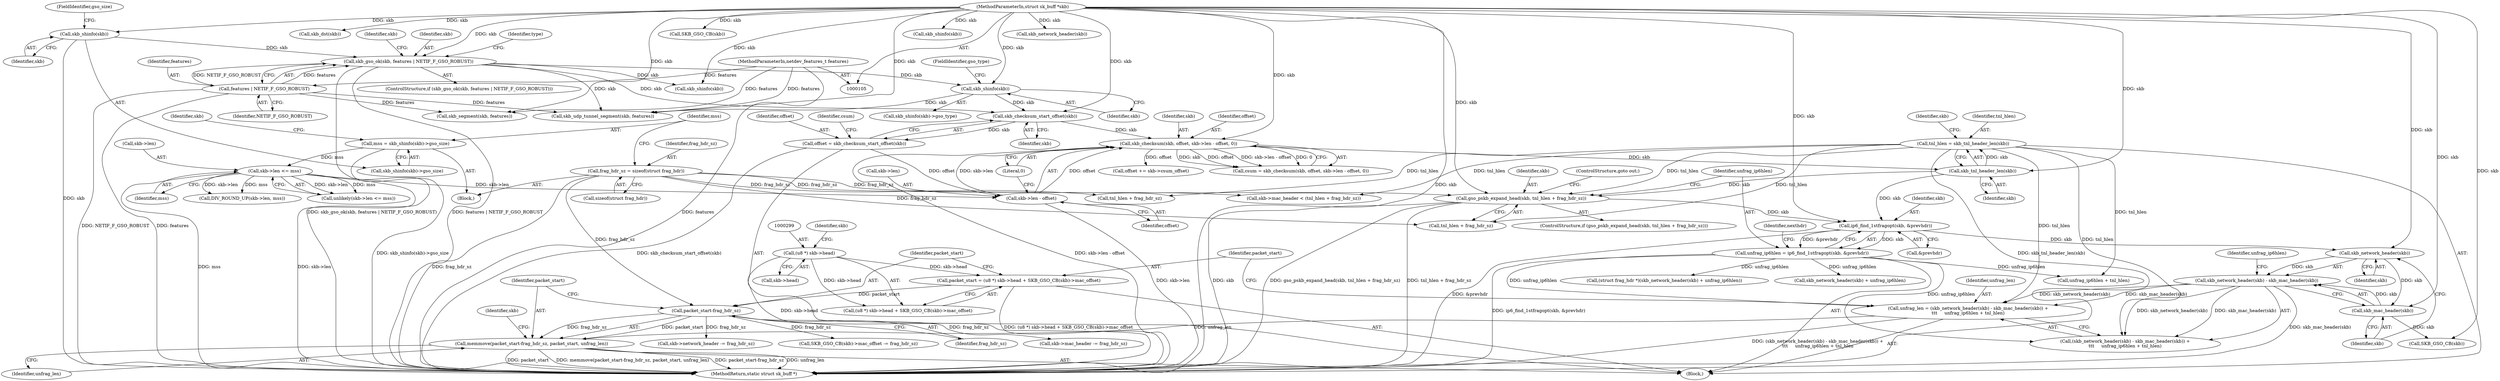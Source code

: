 digraph "0_linux_0e033e04c2678dbbe74a46b23fffb7bb918c288e@API" {
"1000307" [label="(Call,memmove(packet_start-frag_hdr_sz, packet_start, unfrag_len))"];
"1000308" [label="(Call,packet_start-frag_hdr_sz)"];
"1000295" [label="(Call,packet_start = (u8 *) skb->head + SKB_GSO_CB(skb)->mac_offset)"];
"1000298" [label="(Call,(u8 *) skb->head)"];
"1000123" [label="(Call,frag_hdr_sz = sizeof(struct frag_hdr))"];
"1000284" [label="(Call,unfrag_len = (skb_network_header(skb) - skb_mac_header(skb)) +\n\t\t\t     unfrag_ip6hlen + tnl_hlen)"];
"1000287" [label="(Call,skb_network_header(skb) - skb_mac_header(skb))"];
"1000288" [label="(Call,skb_network_header(skb))"];
"1000272" [label="(Call,ip6_find_1stfragopt(skb, &prevhdr))"];
"1000252" [label="(Call,skb_tnl_header_len(skb))"];
"1000220" [label="(Call,skb_checksum(skb, offset, skb->len - offset, 0))"];
"1000216" [label="(Call,skb_checksum_start_offset(skb))"];
"1000145" [label="(Call,skb_gso_ok(skb, features | NETIF_F_GSO_ROBUST))"];
"1000133" [label="(Call,skb_shinfo(skb))"];
"1000106" [label="(MethodParameterIn,struct sk_buff *skb)"];
"1000147" [label="(Call,features | NETIF_F_GSO_ROBUST)"];
"1000107" [label="(MethodParameterIn,netdev_features_t features)"];
"1000203" [label="(Call,skb_shinfo(skb))"];
"1000223" [label="(Call,skb->len - offset)"];
"1000138" [label="(Call,skb->len <= mss)"];
"1000130" [label="(Call,mss = skb_shinfo(skb)->gso_size)"];
"1000214" [label="(Call,offset = skb_checksum_start_offset(skb))"];
"1000264" [label="(Call,gso_pskb_expand_head(skb, tnl_hlen + frag_hdr_sz))"];
"1000250" [label="(Call,tnl_hlen = skb_tnl_header_len(skb))"];
"1000290" [label="(Call,skb_mac_header(skb))"];
"1000270" [label="(Call,unfrag_ip6hlen = ip6_find_1stfragopt(skb, &prevhdr))"];
"1000309" [label="(Identifier,packet_start)"];
"1000146" [label="(Identifier,skb)"];
"1000145" [label="(Call,skb_gso_ok(skb, features | NETIF_F_GSO_ROBUST))"];
"1000311" [label="(Identifier,packet_start)"];
"1000333" [label="(Call,skb_network_header(skb) + unfrag_ip6hlen)"];
"1000285" [label="(Identifier,unfrag_len)"];
"1000287" [label="(Call,skb_network_header(skb) - skb_mac_header(skb))"];
"1000265" [label="(Identifier,skb)"];
"1000295" [label="(Call,packet_start = (u8 *) skb->head + SKB_GSO_CB(skb)->mac_offset)"];
"1000271" [label="(Identifier,unfrag_ip6hlen)"];
"1000331" [label="(Call,(struct frag_hdr *)(skb_network_header(skb) + unfrag_ip6hlen))"];
"1000134" [label="(Identifier,skb)"];
"1000255" [label="(Call,skb->mac_header < (tnl_hlen + frag_hdr_sz))"];
"1000263" [label="(ControlStructure,if (gso_pskb_expand_head(skb, tnl_hlen + frag_hdr_sz)))"];
"1000351" [label="(Call,skb_dst(skb))"];
"1000213" [label="(Block,)"];
"1000215" [label="(Identifier,offset)"];
"1000251" [label="(Identifier,tnl_hlen)"];
"1000205" [label="(FieldIdentifier,gso_type)"];
"1000202" [label="(Call,skb_shinfo(skb)->gso_type)"];
"1000133" [label="(Call,skb_shinfo(skb))"];
"1000139" [label="(Call,skb->len)"];
"1000130" [label="(Call,mss = skb_shinfo(skb)->gso_size)"];
"1000219" [label="(Identifier,csum)"];
"1000286" [label="(Call,(skb_network_header(skb) - skb_mac_header(skb)) +\n\t\t\t     unfrag_ip6hlen + tnl_hlen)"];
"1000277" [label="(Identifier,nexthdr)"];
"1000222" [label="(Identifier,offset)"];
"1000315" [label="(Call,SKB_GSO_CB(skb))"];
"1000284" [label="(Call,unfrag_len = (skb_network_header(skb) - skb_mac_header(skb)) +\n\t\t\t     unfrag_ip6hlen + tnl_hlen)"];
"1000296" [label="(Identifier,packet_start)"];
"1000355" [label="(Call,skb_segment(skb, features))"];
"1000305" [label="(Identifier,skb)"];
"1000269" [label="(ControlStructure,goto out;)"];
"1000273" [label="(Identifier,skb)"];
"1000147" [label="(Call,features | NETIF_F_GSO_ROBUST)"];
"1000297" [label="(Call,(u8 *) skb->head + SKB_GSO_CB(skb)->mac_offset)"];
"1000253" [label="(Identifier,skb)"];
"1000312" [label="(Identifier,unfrag_len)"];
"1000292" [label="(Call,unfrag_ip6hlen + tnl_hlen)"];
"1000138" [label="(Call,skb->len <= mss)"];
"1000252" [label="(Call,skb_tnl_header_len(skb))"];
"1000108" [label="(Block,)"];
"1000229" [label="(Call,offset += skb->csum_offset)"];
"1000223" [label="(Call,skb->len - offset)"];
"1000153" [label="(Identifier,type)"];
"1000291" [label="(Identifier,skb)"];
"1000107" [label="(MethodParameterIn,netdev_features_t features)"];
"1000316" [label="(Identifier,skb)"];
"1000290" [label="(Call,skb_mac_header(skb))"];
"1000187" [label="(Call,DIV_ROUND_UP(skb->len, mss))"];
"1000270" [label="(Call,unfrag_ip6hlen = ip6_find_1stfragopt(skb, &prevhdr))"];
"1000123" [label="(Call,frag_hdr_sz = sizeof(struct frag_hdr))"];
"1000131" [label="(Identifier,mss)"];
"1000140" [label="(Identifier,skb)"];
"1000209" [label="(Call,skb_udp_tunnel_segment(skb, features))"];
"1000257" [label="(Identifier,skb)"];
"1000137" [label="(Call,unlikely(skb->len <= mss))"];
"1000221" [label="(Identifier,skb)"];
"1000319" [label="(Call,skb->mac_header -= frag_hdr_sz)"];
"1000199" [label="(Identifier,skb)"];
"1000155" [label="(Call,skb_shinfo(skb))"];
"1000204" [label="(Identifier,skb)"];
"1000144" [label="(ControlStructure,if (skb_gso_ok(skb, features | NETIF_F_GSO_ROBUST)))"];
"1000218" [label="(Call,csum = skb_checksum(skb, offset, skb->len - offset, 0))"];
"1000124" [label="(Identifier,frag_hdr_sz)"];
"1000293" [label="(Identifier,unfrag_ip6hlen)"];
"1000184" [label="(Call,skb_shinfo(skb))"];
"1000214" [label="(Call,offset = skb_checksum_start_offset(skb))"];
"1000308" [label="(Call,packet_start-frag_hdr_sz)"];
"1000324" [label="(Call,skb->network_header -= frag_hdr_sz)"];
"1000106" [label="(MethodParameterIn,struct sk_buff *skb)"];
"1000274" [label="(Call,&prevhdr)"];
"1000298" [label="(Call,(u8 *) skb->head)"];
"1000149" [label="(Identifier,NETIF_F_GSO_ROBUST)"];
"1000264" [label="(Call,gso_pskb_expand_head(skb, tnl_hlen + frag_hdr_sz))"];
"1000272" [label="(Call,ip6_find_1stfragopt(skb, &prevhdr))"];
"1000216" [label="(Call,skb_checksum_start_offset(skb))"];
"1000361" [label="(MethodReturn,static struct sk_buff *)"];
"1000313" [label="(Call,SKB_GSO_CB(skb)->mac_offset -= frag_hdr_sz)"];
"1000266" [label="(Call,tnl_hlen + frag_hdr_sz)"];
"1000228" [label="(Literal,0)"];
"1000203" [label="(Call,skb_shinfo(skb))"];
"1000300" [label="(Call,skb->head)"];
"1000142" [label="(Identifier,mss)"];
"1000334" [label="(Call,skb_network_header(skb))"];
"1000224" [label="(Call,skb->len)"];
"1000304" [label="(Call,SKB_GSO_CB(skb))"];
"1000250" [label="(Call,tnl_hlen = skb_tnl_header_len(skb))"];
"1000288" [label="(Call,skb_network_header(skb))"];
"1000148" [label="(Identifier,features)"];
"1000125" [label="(Call,sizeof(struct frag_hdr))"];
"1000132" [label="(Call,skb_shinfo(skb)->gso_size)"];
"1000135" [label="(FieldIdentifier,gso_size)"];
"1000289" [label="(Identifier,skb)"];
"1000227" [label="(Identifier,offset)"];
"1000220" [label="(Call,skb_checksum(skb, offset, skb->len - offset, 0))"];
"1000259" [label="(Call,tnl_hlen + frag_hdr_sz)"];
"1000307" [label="(Call,memmove(packet_start-frag_hdr_sz, packet_start, unfrag_len))"];
"1000310" [label="(Identifier,frag_hdr_sz)"];
"1000217" [label="(Identifier,skb)"];
"1000307" -> "1000213"  [label="AST: "];
"1000307" -> "1000312"  [label="CFG: "];
"1000308" -> "1000307"  [label="AST: "];
"1000311" -> "1000307"  [label="AST: "];
"1000312" -> "1000307"  [label="AST: "];
"1000316" -> "1000307"  [label="CFG: "];
"1000307" -> "1000361"  [label="DDG: unfrag_len"];
"1000307" -> "1000361"  [label="DDG: packet_start"];
"1000307" -> "1000361"  [label="DDG: memmove(packet_start-frag_hdr_sz, packet_start, unfrag_len)"];
"1000307" -> "1000361"  [label="DDG: packet_start-frag_hdr_sz"];
"1000308" -> "1000307"  [label="DDG: packet_start"];
"1000308" -> "1000307"  [label="DDG: frag_hdr_sz"];
"1000284" -> "1000307"  [label="DDG: unfrag_len"];
"1000308" -> "1000310"  [label="CFG: "];
"1000309" -> "1000308"  [label="AST: "];
"1000310" -> "1000308"  [label="AST: "];
"1000311" -> "1000308"  [label="CFG: "];
"1000295" -> "1000308"  [label="DDG: packet_start"];
"1000123" -> "1000308"  [label="DDG: frag_hdr_sz"];
"1000308" -> "1000313"  [label="DDG: frag_hdr_sz"];
"1000308" -> "1000319"  [label="DDG: frag_hdr_sz"];
"1000308" -> "1000324"  [label="DDG: frag_hdr_sz"];
"1000295" -> "1000213"  [label="AST: "];
"1000295" -> "1000297"  [label="CFG: "];
"1000296" -> "1000295"  [label="AST: "];
"1000297" -> "1000295"  [label="AST: "];
"1000309" -> "1000295"  [label="CFG: "];
"1000295" -> "1000361"  [label="DDG: (u8 *) skb->head + SKB_GSO_CB(skb)->mac_offset"];
"1000298" -> "1000295"  [label="DDG: skb->head"];
"1000298" -> "1000297"  [label="AST: "];
"1000298" -> "1000300"  [label="CFG: "];
"1000299" -> "1000298"  [label="AST: "];
"1000300" -> "1000298"  [label="AST: "];
"1000305" -> "1000298"  [label="CFG: "];
"1000298" -> "1000361"  [label="DDG: skb->head"];
"1000298" -> "1000297"  [label="DDG: skb->head"];
"1000123" -> "1000108"  [label="AST: "];
"1000123" -> "1000125"  [label="CFG: "];
"1000124" -> "1000123"  [label="AST: "];
"1000125" -> "1000123"  [label="AST: "];
"1000131" -> "1000123"  [label="CFG: "];
"1000123" -> "1000361"  [label="DDG: frag_hdr_sz"];
"1000123" -> "1000255"  [label="DDG: frag_hdr_sz"];
"1000123" -> "1000259"  [label="DDG: frag_hdr_sz"];
"1000123" -> "1000264"  [label="DDG: frag_hdr_sz"];
"1000123" -> "1000266"  [label="DDG: frag_hdr_sz"];
"1000284" -> "1000213"  [label="AST: "];
"1000284" -> "1000286"  [label="CFG: "];
"1000285" -> "1000284"  [label="AST: "];
"1000286" -> "1000284"  [label="AST: "];
"1000296" -> "1000284"  [label="CFG: "];
"1000284" -> "1000361"  [label="DDG: (skb_network_header(skb) - skb_mac_header(skb)) +\n\t\t\t     unfrag_ip6hlen + tnl_hlen"];
"1000287" -> "1000284"  [label="DDG: skb_network_header(skb)"];
"1000287" -> "1000284"  [label="DDG: skb_mac_header(skb)"];
"1000270" -> "1000284"  [label="DDG: unfrag_ip6hlen"];
"1000250" -> "1000284"  [label="DDG: tnl_hlen"];
"1000287" -> "1000286"  [label="AST: "];
"1000287" -> "1000290"  [label="CFG: "];
"1000288" -> "1000287"  [label="AST: "];
"1000290" -> "1000287"  [label="AST: "];
"1000293" -> "1000287"  [label="CFG: "];
"1000287" -> "1000361"  [label="DDG: skb_mac_header(skb)"];
"1000287" -> "1000286"  [label="DDG: skb_network_header(skb)"];
"1000287" -> "1000286"  [label="DDG: skb_mac_header(skb)"];
"1000288" -> "1000287"  [label="DDG: skb"];
"1000290" -> "1000287"  [label="DDG: skb"];
"1000288" -> "1000289"  [label="CFG: "];
"1000289" -> "1000288"  [label="AST: "];
"1000291" -> "1000288"  [label="CFG: "];
"1000272" -> "1000288"  [label="DDG: skb"];
"1000106" -> "1000288"  [label="DDG: skb"];
"1000288" -> "1000290"  [label="DDG: skb"];
"1000272" -> "1000270"  [label="AST: "];
"1000272" -> "1000274"  [label="CFG: "];
"1000273" -> "1000272"  [label="AST: "];
"1000274" -> "1000272"  [label="AST: "];
"1000270" -> "1000272"  [label="CFG: "];
"1000272" -> "1000361"  [label="DDG: &prevhdr"];
"1000272" -> "1000270"  [label="DDG: skb"];
"1000272" -> "1000270"  [label="DDG: &prevhdr"];
"1000252" -> "1000272"  [label="DDG: skb"];
"1000264" -> "1000272"  [label="DDG: skb"];
"1000106" -> "1000272"  [label="DDG: skb"];
"1000252" -> "1000250"  [label="AST: "];
"1000252" -> "1000253"  [label="CFG: "];
"1000253" -> "1000252"  [label="AST: "];
"1000250" -> "1000252"  [label="CFG: "];
"1000252" -> "1000250"  [label="DDG: skb"];
"1000220" -> "1000252"  [label="DDG: skb"];
"1000106" -> "1000252"  [label="DDG: skb"];
"1000252" -> "1000264"  [label="DDG: skb"];
"1000220" -> "1000218"  [label="AST: "];
"1000220" -> "1000228"  [label="CFG: "];
"1000221" -> "1000220"  [label="AST: "];
"1000222" -> "1000220"  [label="AST: "];
"1000223" -> "1000220"  [label="AST: "];
"1000228" -> "1000220"  [label="AST: "];
"1000218" -> "1000220"  [label="CFG: "];
"1000220" -> "1000361"  [label="DDG: skb->len - offset"];
"1000220" -> "1000218"  [label="DDG: skb"];
"1000220" -> "1000218"  [label="DDG: offset"];
"1000220" -> "1000218"  [label="DDG: skb->len - offset"];
"1000220" -> "1000218"  [label="DDG: 0"];
"1000216" -> "1000220"  [label="DDG: skb"];
"1000106" -> "1000220"  [label="DDG: skb"];
"1000223" -> "1000220"  [label="DDG: offset"];
"1000223" -> "1000220"  [label="DDG: skb->len"];
"1000220" -> "1000229"  [label="DDG: offset"];
"1000216" -> "1000214"  [label="AST: "];
"1000216" -> "1000217"  [label="CFG: "];
"1000217" -> "1000216"  [label="AST: "];
"1000214" -> "1000216"  [label="CFG: "];
"1000216" -> "1000214"  [label="DDG: skb"];
"1000145" -> "1000216"  [label="DDG: skb"];
"1000203" -> "1000216"  [label="DDG: skb"];
"1000106" -> "1000216"  [label="DDG: skb"];
"1000145" -> "1000144"  [label="AST: "];
"1000145" -> "1000147"  [label="CFG: "];
"1000146" -> "1000145"  [label="AST: "];
"1000147" -> "1000145"  [label="AST: "];
"1000153" -> "1000145"  [label="CFG: "];
"1000199" -> "1000145"  [label="CFG: "];
"1000145" -> "1000361"  [label="DDG: skb_gso_ok(skb, features | NETIF_F_GSO_ROBUST)"];
"1000145" -> "1000361"  [label="DDG: features | NETIF_F_GSO_ROBUST"];
"1000133" -> "1000145"  [label="DDG: skb"];
"1000106" -> "1000145"  [label="DDG: skb"];
"1000147" -> "1000145"  [label="DDG: features"];
"1000147" -> "1000145"  [label="DDG: NETIF_F_GSO_ROBUST"];
"1000145" -> "1000155"  [label="DDG: skb"];
"1000145" -> "1000203"  [label="DDG: skb"];
"1000145" -> "1000209"  [label="DDG: skb"];
"1000133" -> "1000132"  [label="AST: "];
"1000133" -> "1000134"  [label="CFG: "];
"1000134" -> "1000133"  [label="AST: "];
"1000135" -> "1000133"  [label="CFG: "];
"1000133" -> "1000361"  [label="DDG: skb"];
"1000106" -> "1000133"  [label="DDG: skb"];
"1000106" -> "1000105"  [label="AST: "];
"1000106" -> "1000361"  [label="DDG: skb"];
"1000106" -> "1000155"  [label="DDG: skb"];
"1000106" -> "1000184"  [label="DDG: skb"];
"1000106" -> "1000203"  [label="DDG: skb"];
"1000106" -> "1000209"  [label="DDG: skb"];
"1000106" -> "1000264"  [label="DDG: skb"];
"1000106" -> "1000290"  [label="DDG: skb"];
"1000106" -> "1000304"  [label="DDG: skb"];
"1000106" -> "1000315"  [label="DDG: skb"];
"1000106" -> "1000334"  [label="DDG: skb"];
"1000106" -> "1000351"  [label="DDG: skb"];
"1000106" -> "1000355"  [label="DDG: skb"];
"1000147" -> "1000149"  [label="CFG: "];
"1000148" -> "1000147"  [label="AST: "];
"1000149" -> "1000147"  [label="AST: "];
"1000147" -> "1000361"  [label="DDG: NETIF_F_GSO_ROBUST"];
"1000147" -> "1000361"  [label="DDG: features"];
"1000107" -> "1000147"  [label="DDG: features"];
"1000147" -> "1000209"  [label="DDG: features"];
"1000147" -> "1000355"  [label="DDG: features"];
"1000107" -> "1000105"  [label="AST: "];
"1000107" -> "1000361"  [label="DDG: features"];
"1000107" -> "1000209"  [label="DDG: features"];
"1000107" -> "1000355"  [label="DDG: features"];
"1000203" -> "1000202"  [label="AST: "];
"1000203" -> "1000204"  [label="CFG: "];
"1000204" -> "1000203"  [label="AST: "];
"1000205" -> "1000203"  [label="CFG: "];
"1000203" -> "1000209"  [label="DDG: skb"];
"1000223" -> "1000227"  [label="CFG: "];
"1000224" -> "1000223"  [label="AST: "];
"1000227" -> "1000223"  [label="AST: "];
"1000228" -> "1000223"  [label="CFG: "];
"1000223" -> "1000361"  [label="DDG: skb->len"];
"1000138" -> "1000223"  [label="DDG: skb->len"];
"1000214" -> "1000223"  [label="DDG: offset"];
"1000138" -> "1000137"  [label="AST: "];
"1000138" -> "1000142"  [label="CFG: "];
"1000139" -> "1000138"  [label="AST: "];
"1000142" -> "1000138"  [label="AST: "];
"1000137" -> "1000138"  [label="CFG: "];
"1000138" -> "1000361"  [label="DDG: mss"];
"1000138" -> "1000361"  [label="DDG: skb->len"];
"1000138" -> "1000137"  [label="DDG: skb->len"];
"1000138" -> "1000137"  [label="DDG: mss"];
"1000130" -> "1000138"  [label="DDG: mss"];
"1000138" -> "1000187"  [label="DDG: skb->len"];
"1000138" -> "1000187"  [label="DDG: mss"];
"1000130" -> "1000108"  [label="AST: "];
"1000130" -> "1000132"  [label="CFG: "];
"1000131" -> "1000130"  [label="AST: "];
"1000132" -> "1000130"  [label="AST: "];
"1000140" -> "1000130"  [label="CFG: "];
"1000130" -> "1000361"  [label="DDG: skb_shinfo(skb)->gso_size"];
"1000214" -> "1000213"  [label="AST: "];
"1000215" -> "1000214"  [label="AST: "];
"1000219" -> "1000214"  [label="CFG: "];
"1000214" -> "1000361"  [label="DDG: skb_checksum_start_offset(skb)"];
"1000264" -> "1000263"  [label="AST: "];
"1000264" -> "1000266"  [label="CFG: "];
"1000265" -> "1000264"  [label="AST: "];
"1000266" -> "1000264"  [label="AST: "];
"1000269" -> "1000264"  [label="CFG: "];
"1000271" -> "1000264"  [label="CFG: "];
"1000264" -> "1000361"  [label="DDG: skb"];
"1000264" -> "1000361"  [label="DDG: gso_pskb_expand_head(skb, tnl_hlen + frag_hdr_sz)"];
"1000264" -> "1000361"  [label="DDG: tnl_hlen + frag_hdr_sz"];
"1000250" -> "1000264"  [label="DDG: tnl_hlen"];
"1000250" -> "1000213"  [label="AST: "];
"1000251" -> "1000250"  [label="AST: "];
"1000257" -> "1000250"  [label="CFG: "];
"1000250" -> "1000361"  [label="DDG: skb_tnl_header_len(skb)"];
"1000250" -> "1000255"  [label="DDG: tnl_hlen"];
"1000250" -> "1000259"  [label="DDG: tnl_hlen"];
"1000250" -> "1000266"  [label="DDG: tnl_hlen"];
"1000250" -> "1000286"  [label="DDG: tnl_hlen"];
"1000250" -> "1000292"  [label="DDG: tnl_hlen"];
"1000290" -> "1000291"  [label="CFG: "];
"1000291" -> "1000290"  [label="AST: "];
"1000290" -> "1000304"  [label="DDG: skb"];
"1000270" -> "1000213"  [label="AST: "];
"1000271" -> "1000270"  [label="AST: "];
"1000277" -> "1000270"  [label="CFG: "];
"1000270" -> "1000361"  [label="DDG: ip6_find_1stfragopt(skb, &prevhdr)"];
"1000270" -> "1000286"  [label="DDG: unfrag_ip6hlen"];
"1000270" -> "1000292"  [label="DDG: unfrag_ip6hlen"];
"1000270" -> "1000331"  [label="DDG: unfrag_ip6hlen"];
"1000270" -> "1000333"  [label="DDG: unfrag_ip6hlen"];
}
